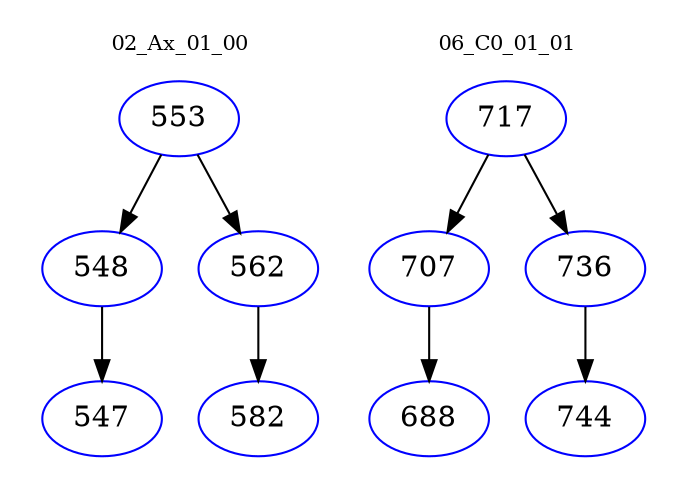 digraph{
subgraph cluster_0 {
color = white
label = "02_Ax_01_00";
fontsize=10;
T0_553 [label="553", color="blue"]
T0_553 -> T0_548 [color="black"]
T0_548 [label="548", color="blue"]
T0_548 -> T0_547 [color="black"]
T0_547 [label="547", color="blue"]
T0_553 -> T0_562 [color="black"]
T0_562 [label="562", color="blue"]
T0_562 -> T0_582 [color="black"]
T0_582 [label="582", color="blue"]
}
subgraph cluster_1 {
color = white
label = "06_C0_01_01";
fontsize=10;
T1_717 [label="717", color="blue"]
T1_717 -> T1_707 [color="black"]
T1_707 [label="707", color="blue"]
T1_707 -> T1_688 [color="black"]
T1_688 [label="688", color="blue"]
T1_717 -> T1_736 [color="black"]
T1_736 [label="736", color="blue"]
T1_736 -> T1_744 [color="black"]
T1_744 [label="744", color="blue"]
}
}
